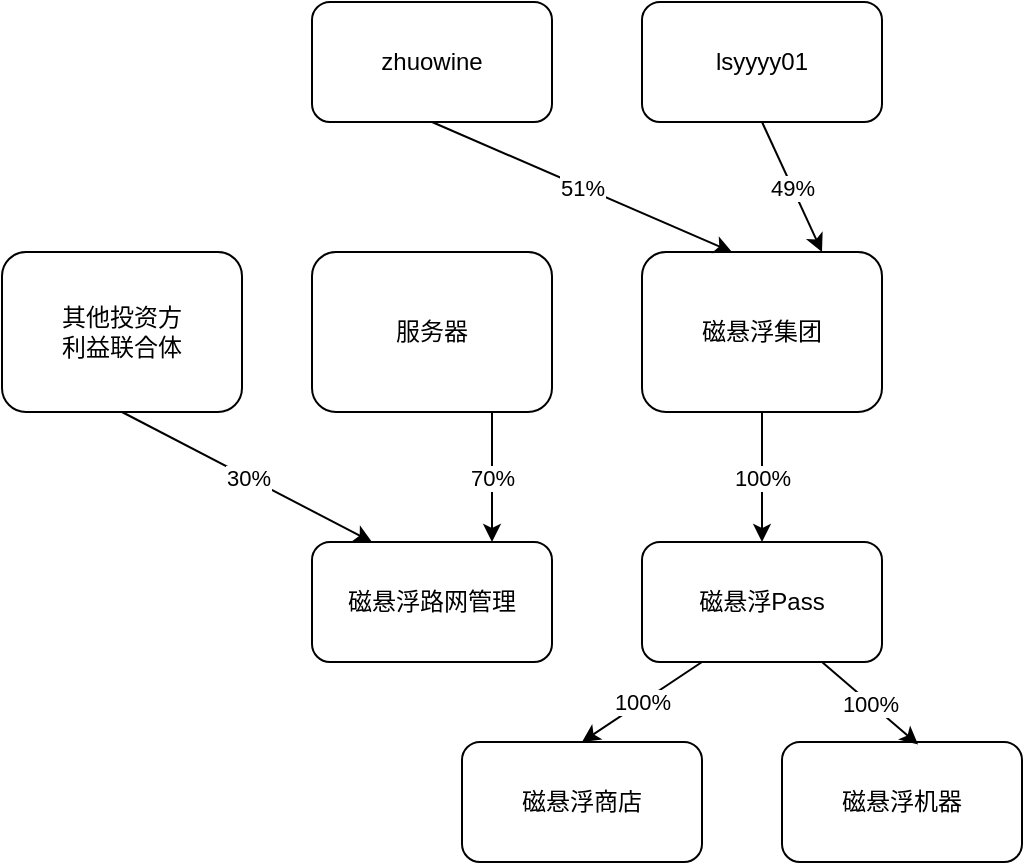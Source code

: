<mxfile version="24.7.7">
  <diagram name="Page-1" id="2a216829-ef6e-dabb-86c1-c78162f3ba2b">
    <mxGraphModel dx="1268" dy="883" grid="1" gridSize="10" guides="1" tooltips="1" connect="1" arrows="1" fold="1" page="1" pageScale="1" pageWidth="1169" pageHeight="827" background="none" math="0" shadow="0">
      <root>
        <mxCell id="0" />
        <mxCell id="1" parent="0" />
        <mxCell id="7a84cebc1def654-8" value="磁悬浮集团" style="shape=ext;rounded=1;html=1;whiteSpace=wrap;" parent="1" vertex="1">
          <mxGeometry x="870" y="345" width="120" height="80" as="geometry" />
        </mxCell>
        <mxCell id="YLKbxaUkC0cMNsDM5zvM-1" value="磁悬浮路网管理" style="rounded=1;whiteSpace=wrap;html=1;" vertex="1" parent="1">
          <mxGeometry x="705" y="490" width="120" height="60" as="geometry" />
        </mxCell>
        <mxCell id="YLKbxaUkC0cMNsDM5zvM-2" value="" style="endArrow=classic;html=1;rounded=0;exitX=0.5;exitY=1;exitDx=0;exitDy=0;entryX=0.25;entryY=0;entryDx=0;entryDy=0;" edge="1" parent="1" source="YLKbxaUkC0cMNsDM5zvM-35" target="YLKbxaUkC0cMNsDM5zvM-1">
          <mxGeometry relative="1" as="geometry">
            <mxPoint x="900" y="360" as="sourcePoint" />
            <mxPoint x="1060" y="360" as="targetPoint" />
          </mxGeometry>
        </mxCell>
        <mxCell id="YLKbxaUkC0cMNsDM5zvM-3" value="30%" style="edgeLabel;resizable=0;html=1;;align=center;verticalAlign=middle;" connectable="0" vertex="1" parent="YLKbxaUkC0cMNsDM5zvM-2">
          <mxGeometry relative="1" as="geometry" />
        </mxCell>
        <mxCell id="YLKbxaUkC0cMNsDM5zvM-7" value="zhuowine" style="rounded=1;whiteSpace=wrap;html=1;" vertex="1" parent="1">
          <mxGeometry x="705" y="220" width="120" height="60" as="geometry" />
        </mxCell>
        <mxCell id="YLKbxaUkC0cMNsDM5zvM-8" value="lsyyyy01" style="rounded=1;whiteSpace=wrap;html=1;" vertex="1" parent="1">
          <mxGeometry x="870" y="220" width="120" height="60" as="geometry" />
        </mxCell>
        <mxCell id="YLKbxaUkC0cMNsDM5zvM-9" value="" style="endArrow=classic;html=1;rounded=0;exitX=0.5;exitY=1;exitDx=0;exitDy=0;entryX=0.75;entryY=0;entryDx=0;entryDy=0;" edge="1" parent="1" source="YLKbxaUkC0cMNsDM5zvM-8" target="7a84cebc1def654-8">
          <mxGeometry relative="1" as="geometry">
            <mxPoint x="850" y="340" as="sourcePoint" />
            <mxPoint x="950" y="340" as="targetPoint" />
          </mxGeometry>
        </mxCell>
        <mxCell id="YLKbxaUkC0cMNsDM5zvM-10" value="49%" style="edgeLabel;resizable=0;html=1;;align=center;verticalAlign=middle;" connectable="0" vertex="1" parent="YLKbxaUkC0cMNsDM5zvM-9">
          <mxGeometry relative="1" as="geometry" />
        </mxCell>
        <mxCell id="YLKbxaUkC0cMNsDM5zvM-11" value="" style="endArrow=classic;html=1;rounded=0;exitX=0.5;exitY=1;exitDx=0;exitDy=0;entryX=0.375;entryY=0;entryDx=0;entryDy=0;entryPerimeter=0;" edge="1" parent="1" source="YLKbxaUkC0cMNsDM5zvM-7" target="7a84cebc1def654-8">
          <mxGeometry relative="1" as="geometry">
            <mxPoint x="750" y="280" as="sourcePoint" />
            <mxPoint x="930" y="340" as="targetPoint" />
          </mxGeometry>
        </mxCell>
        <mxCell id="YLKbxaUkC0cMNsDM5zvM-12" value="51%" style="edgeLabel;resizable=0;html=1;;align=center;verticalAlign=middle;" connectable="0" vertex="1" parent="YLKbxaUkC0cMNsDM5zvM-11">
          <mxGeometry relative="1" as="geometry" />
        </mxCell>
        <mxCell id="YLKbxaUkC0cMNsDM5zvM-14" value="磁悬浮Pass" style="rounded=1;whiteSpace=wrap;html=1;" vertex="1" parent="1">
          <mxGeometry x="870" y="490" width="120" height="60" as="geometry" />
        </mxCell>
        <mxCell id="YLKbxaUkC0cMNsDM5zvM-15" value="" style="endArrow=classic;html=1;rounded=0;exitX=0.5;exitY=1;exitDx=0;exitDy=0;entryX=0.5;entryY=0;entryDx=0;entryDy=0;" edge="1" parent="1" source="7a84cebc1def654-8" target="YLKbxaUkC0cMNsDM5zvM-14">
          <mxGeometry relative="1" as="geometry">
            <mxPoint x="850" y="440" as="sourcePoint" />
            <mxPoint x="950" y="440" as="targetPoint" />
          </mxGeometry>
        </mxCell>
        <mxCell id="YLKbxaUkC0cMNsDM5zvM-16" value="100%" style="edgeLabel;resizable=0;html=1;;align=center;verticalAlign=middle;" connectable="0" vertex="1" parent="YLKbxaUkC0cMNsDM5zvM-15">
          <mxGeometry relative="1" as="geometry" />
        </mxCell>
        <mxCell id="YLKbxaUkC0cMNsDM5zvM-20" value="服务器" style="shape=ext;rounded=1;html=1;whiteSpace=wrap;" vertex="1" parent="1">
          <mxGeometry x="705" y="345" width="120" height="80" as="geometry" />
        </mxCell>
        <mxCell id="YLKbxaUkC0cMNsDM5zvM-21" value="" style="endArrow=classic;html=1;rounded=0;exitX=0.75;exitY=1;exitDx=0;exitDy=0;entryX=0.75;entryY=0;entryDx=0;entryDy=0;" edge="1" parent="1" source="YLKbxaUkC0cMNsDM5zvM-20" target="YLKbxaUkC0cMNsDM5zvM-1">
          <mxGeometry relative="1" as="geometry">
            <mxPoint x="830" y="440" as="sourcePoint" />
            <mxPoint x="930" y="440" as="targetPoint" />
          </mxGeometry>
        </mxCell>
        <mxCell id="YLKbxaUkC0cMNsDM5zvM-22" value="70%" style="edgeLabel;resizable=0;html=1;;align=center;verticalAlign=middle;" connectable="0" vertex="1" parent="YLKbxaUkC0cMNsDM5zvM-21">
          <mxGeometry relative="1" as="geometry" />
        </mxCell>
        <mxCell id="YLKbxaUkC0cMNsDM5zvM-23" value="磁悬浮机器" style="rounded=1;whiteSpace=wrap;html=1;" vertex="1" parent="1">
          <mxGeometry x="940" y="590" width="120" height="60" as="geometry" />
        </mxCell>
        <mxCell id="YLKbxaUkC0cMNsDM5zvM-24" value="磁悬浮商店" style="rounded=1;whiteSpace=wrap;html=1;" vertex="1" parent="1">
          <mxGeometry x="780" y="590" width="120" height="60" as="geometry" />
        </mxCell>
        <mxCell id="YLKbxaUkC0cMNsDM5zvM-25" value="" style="endArrow=classic;html=1;rounded=0;exitX=0.75;exitY=1;exitDx=0;exitDy=0;entryX=0.567;entryY=0.021;entryDx=0;entryDy=0;entryPerimeter=0;" edge="1" parent="1" source="YLKbxaUkC0cMNsDM5zvM-14" target="YLKbxaUkC0cMNsDM5zvM-23">
          <mxGeometry relative="1" as="geometry">
            <mxPoint x="1030" y="440" as="sourcePoint" />
            <mxPoint x="1130" y="440" as="targetPoint" />
          </mxGeometry>
        </mxCell>
        <mxCell id="YLKbxaUkC0cMNsDM5zvM-26" value="100%" style="edgeLabel;resizable=0;html=1;;align=center;verticalAlign=middle;" connectable="0" vertex="1" parent="YLKbxaUkC0cMNsDM5zvM-25">
          <mxGeometry relative="1" as="geometry" />
        </mxCell>
        <mxCell id="YLKbxaUkC0cMNsDM5zvM-28" value="" style="endArrow=classic;html=1;rounded=0;exitX=0.25;exitY=1;exitDx=0;exitDy=0;entryX=0.5;entryY=0;entryDx=0;entryDy=0;" edge="1" parent="1" source="YLKbxaUkC0cMNsDM5zvM-14" target="YLKbxaUkC0cMNsDM5zvM-24">
          <mxGeometry relative="1" as="geometry">
            <mxPoint x="1030" y="440" as="sourcePoint" />
            <mxPoint x="1130" y="440" as="targetPoint" />
          </mxGeometry>
        </mxCell>
        <mxCell id="YLKbxaUkC0cMNsDM5zvM-29" value="100%" style="edgeLabel;resizable=0;html=1;;align=center;verticalAlign=middle;" connectable="0" vertex="1" parent="YLKbxaUkC0cMNsDM5zvM-28">
          <mxGeometry relative="1" as="geometry" />
        </mxCell>
        <mxCell id="YLKbxaUkC0cMNsDM5zvM-35" value="其他投资方&lt;div&gt;利益联合体&lt;/div&gt;" style="shape=ext;rounded=1;html=1;whiteSpace=wrap;" vertex="1" parent="1">
          <mxGeometry x="550" y="345" width="120" height="80" as="geometry" />
        </mxCell>
      </root>
    </mxGraphModel>
  </diagram>
</mxfile>
